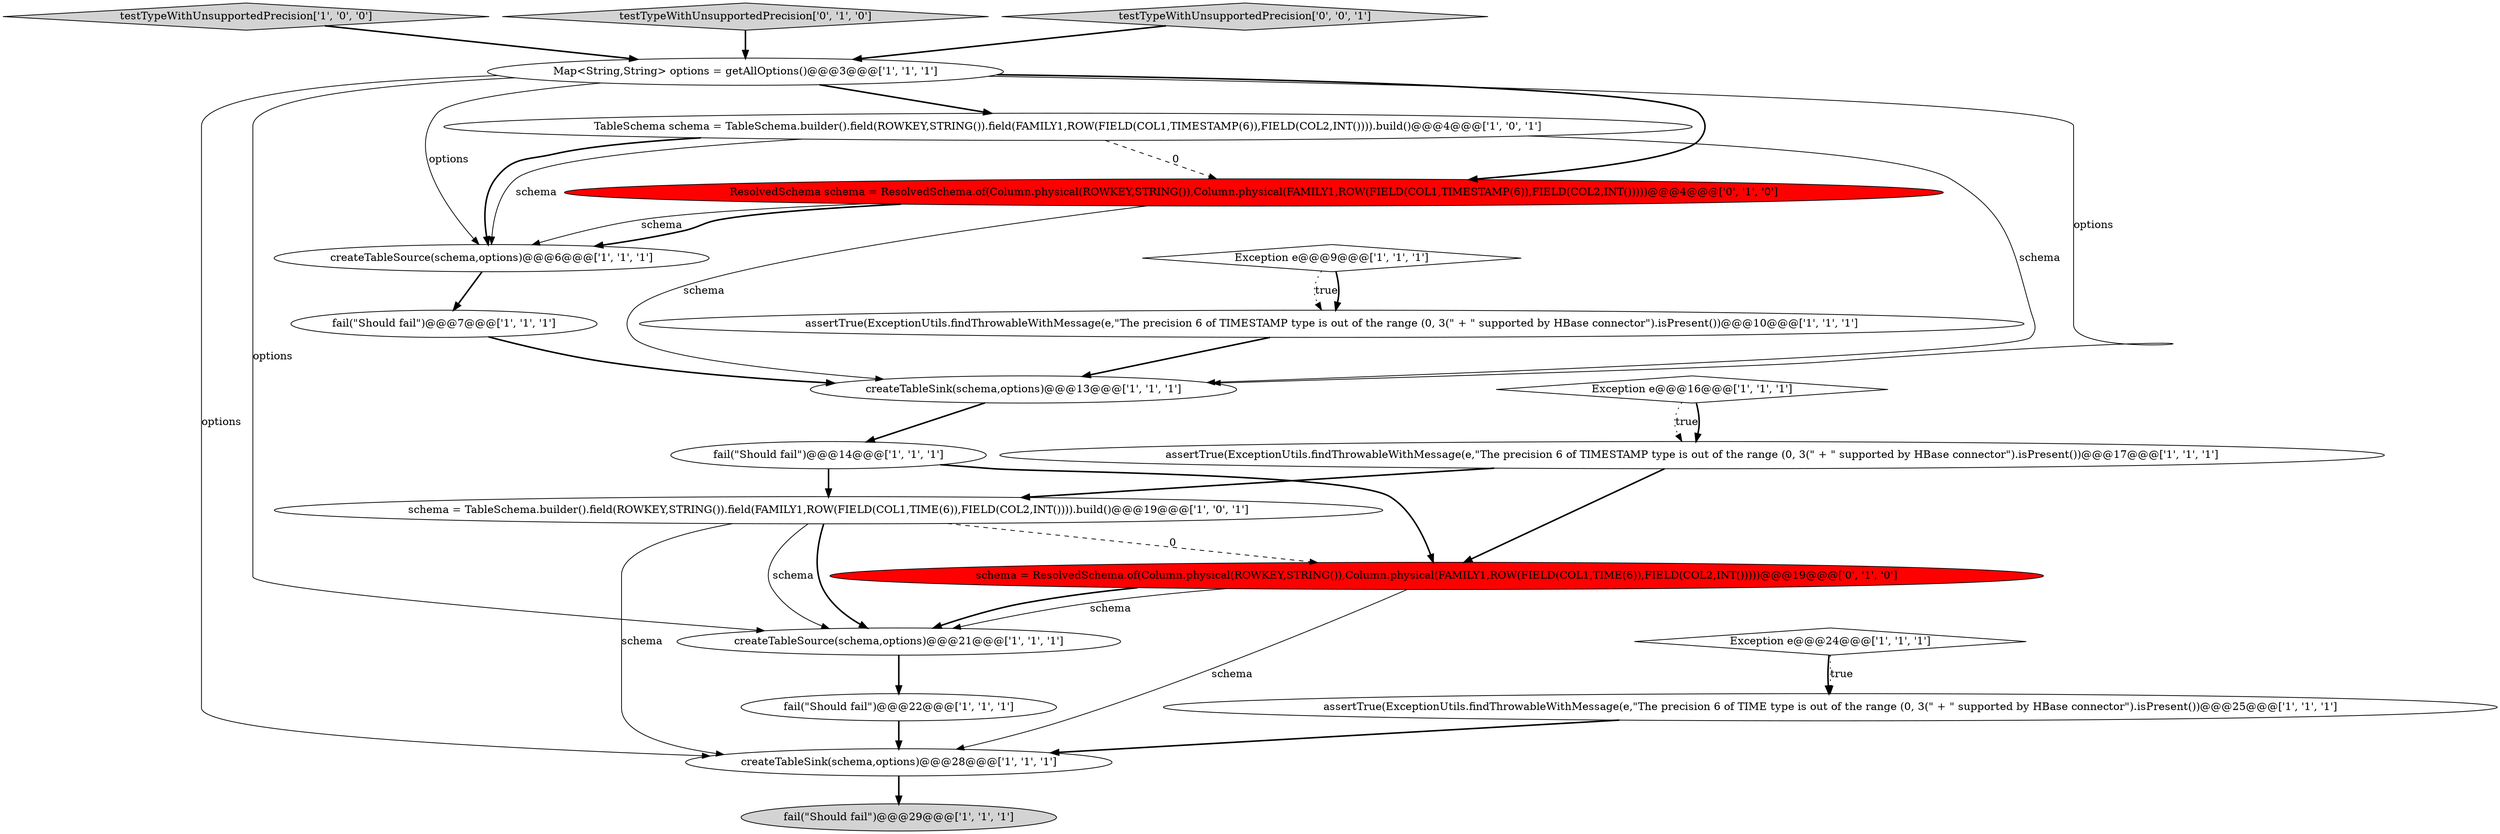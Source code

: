 digraph {
18 [style = filled, label = "ResolvedSchema schema = ResolvedSchema.of(Column.physical(ROWKEY,STRING()),Column.physical(FAMILY1,ROW(FIELD(COL1,TIMESTAMP(6)),FIELD(COL2,INT()))))@@@4@@@['0', '1', '0']", fillcolor = red, shape = ellipse image = "AAA1AAABBB2BBB"];
17 [style = filled, label = "fail(\"Should fail\")@@@14@@@['1', '1', '1']", fillcolor = white, shape = ellipse image = "AAA0AAABBB1BBB"];
12 [style = filled, label = "assertTrue(ExceptionUtils.findThrowableWithMessage(e,\"The precision 6 of TIMESTAMP type is out of the range (0, 3(\" + \" supported by HBase connector\").isPresent())@@@10@@@['1', '1', '1']", fillcolor = white, shape = ellipse image = "AAA0AAABBB1BBB"];
19 [style = filled, label = "schema = ResolvedSchema.of(Column.physical(ROWKEY,STRING()),Column.physical(FAMILY1,ROW(FIELD(COL1,TIME(6)),FIELD(COL2,INT()))))@@@19@@@['0', '1', '0']", fillcolor = red, shape = ellipse image = "AAA1AAABBB2BBB"];
9 [style = filled, label = "fail(\"Should fail\")@@@22@@@['1', '1', '1']", fillcolor = white, shape = ellipse image = "AAA0AAABBB1BBB"];
2 [style = filled, label = "Exception e@@@24@@@['1', '1', '1']", fillcolor = white, shape = diamond image = "AAA0AAABBB1BBB"];
6 [style = filled, label = "testTypeWithUnsupportedPrecision['1', '0', '0']", fillcolor = lightgray, shape = diamond image = "AAA0AAABBB1BBB"];
0 [style = filled, label = "fail(\"Should fail\")@@@7@@@['1', '1', '1']", fillcolor = white, shape = ellipse image = "AAA0AAABBB1BBB"];
15 [style = filled, label = "Map<String,String> options = getAllOptions()@@@3@@@['1', '1', '1']", fillcolor = white, shape = ellipse image = "AAA0AAABBB1BBB"];
8 [style = filled, label = "Exception e@@@16@@@['1', '1', '1']", fillcolor = white, shape = diamond image = "AAA0AAABBB1BBB"];
20 [style = filled, label = "testTypeWithUnsupportedPrecision['0', '1', '0']", fillcolor = lightgray, shape = diamond image = "AAA0AAABBB2BBB"];
1 [style = filled, label = "Exception e@@@9@@@['1', '1', '1']", fillcolor = white, shape = diamond image = "AAA0AAABBB1BBB"];
10 [style = filled, label = "createTableSink(schema,options)@@@13@@@['1', '1', '1']", fillcolor = white, shape = ellipse image = "AAA0AAABBB1BBB"];
13 [style = filled, label = "TableSchema schema = TableSchema.builder().field(ROWKEY,STRING()).field(FAMILY1,ROW(FIELD(COL1,TIMESTAMP(6)),FIELD(COL2,INT()))).build()@@@4@@@['1', '0', '1']", fillcolor = white, shape = ellipse image = "AAA0AAABBB1BBB"];
16 [style = filled, label = "fail(\"Should fail\")@@@29@@@['1', '1', '1']", fillcolor = lightgray, shape = ellipse image = "AAA0AAABBB1BBB"];
11 [style = filled, label = "schema = TableSchema.builder().field(ROWKEY,STRING()).field(FAMILY1,ROW(FIELD(COL1,TIME(6)),FIELD(COL2,INT()))).build()@@@19@@@['1', '0', '1']", fillcolor = white, shape = ellipse image = "AAA0AAABBB1BBB"];
14 [style = filled, label = "assertTrue(ExceptionUtils.findThrowableWithMessage(e,\"The precision 6 of TIME type is out of the range (0, 3(\" + \" supported by HBase connector\").isPresent())@@@25@@@['1', '1', '1']", fillcolor = white, shape = ellipse image = "AAA0AAABBB1BBB"];
3 [style = filled, label = "createTableSink(schema,options)@@@28@@@['1', '1', '1']", fillcolor = white, shape = ellipse image = "AAA0AAABBB1BBB"];
7 [style = filled, label = "createTableSource(schema,options)@@@6@@@['1', '1', '1']", fillcolor = white, shape = ellipse image = "AAA0AAABBB1BBB"];
5 [style = filled, label = "createTableSource(schema,options)@@@21@@@['1', '1', '1']", fillcolor = white, shape = ellipse image = "AAA0AAABBB1BBB"];
4 [style = filled, label = "assertTrue(ExceptionUtils.findThrowableWithMessage(e,\"The precision 6 of TIMESTAMP type is out of the range (0, 3(\" + \" supported by HBase connector\").isPresent())@@@17@@@['1', '1', '1']", fillcolor = white, shape = ellipse image = "AAA0AAABBB1BBB"];
21 [style = filled, label = "testTypeWithUnsupportedPrecision['0', '0', '1']", fillcolor = lightgray, shape = diamond image = "AAA0AAABBB3BBB"];
14->3 [style = bold, label=""];
15->3 [style = solid, label="options"];
15->13 [style = bold, label=""];
19->3 [style = solid, label="schema"];
5->9 [style = bold, label=""];
21->15 [style = bold, label=""];
4->19 [style = bold, label=""];
19->5 [style = solid, label="schema"];
13->10 [style = solid, label="schema"];
7->0 [style = bold, label=""];
10->17 [style = bold, label=""];
18->10 [style = solid, label="schema"];
3->16 [style = bold, label=""];
15->5 [style = solid, label="options"];
15->18 [style = bold, label=""];
17->19 [style = bold, label=""];
8->4 [style = dotted, label="true"];
6->15 [style = bold, label=""];
19->5 [style = bold, label=""];
13->7 [style = solid, label="schema"];
11->5 [style = bold, label=""];
15->7 [style = solid, label="options"];
0->10 [style = bold, label=""];
12->10 [style = bold, label=""];
18->7 [style = solid, label="schema"];
11->19 [style = dashed, label="0"];
13->7 [style = bold, label=""];
2->14 [style = bold, label=""];
1->12 [style = dotted, label="true"];
1->12 [style = bold, label=""];
11->5 [style = solid, label="schema"];
15->10 [style = solid, label="options"];
9->3 [style = bold, label=""];
11->3 [style = solid, label="schema"];
2->14 [style = dotted, label="true"];
8->4 [style = bold, label=""];
13->18 [style = dashed, label="0"];
18->7 [style = bold, label=""];
4->11 [style = bold, label=""];
20->15 [style = bold, label=""];
17->11 [style = bold, label=""];
}
